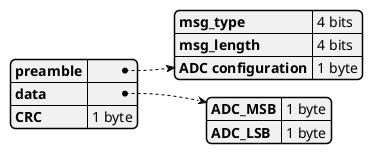 @startjson
{ 
  "preamble": {
    "msg_type": "4 bits",
    "msg_length": "4 bits",
    "ADC configuration": "1 byte"
  },
  "data": {
    
    "ADC_MSB":  "1 byte" ,
    "ADC_LSB":  "1 byte" 
  },
  "CRC": "1 byte"
}
@endjson